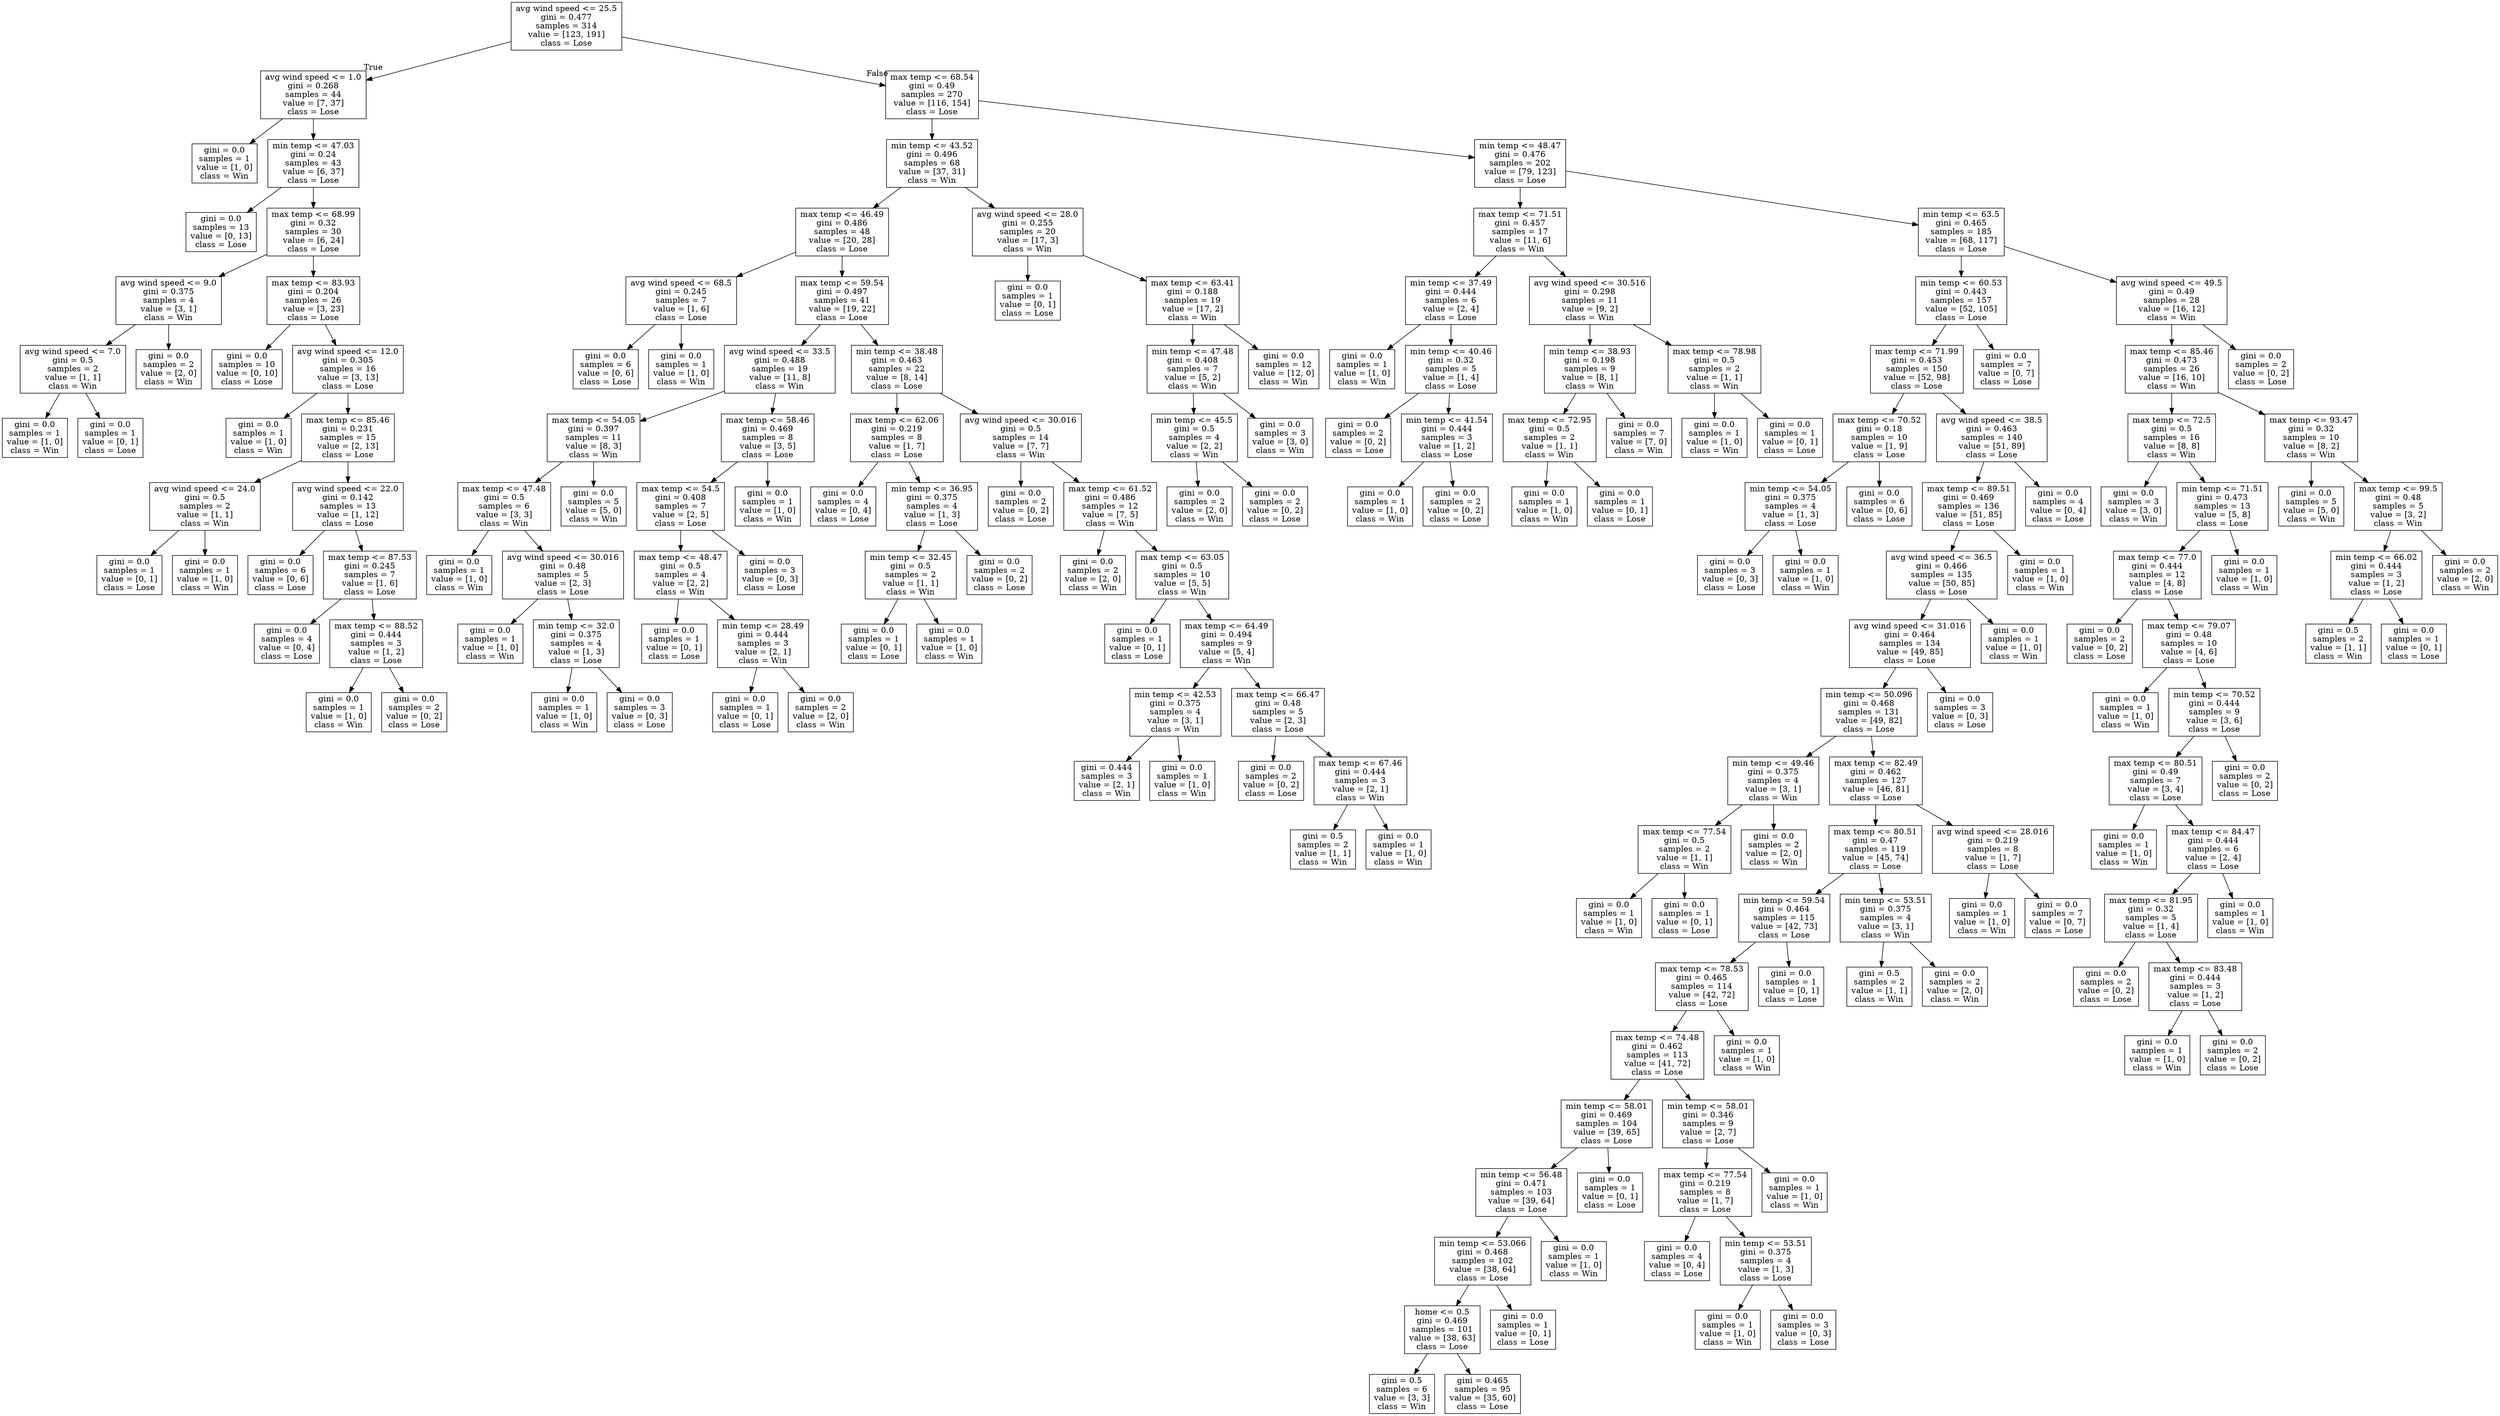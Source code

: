 digraph Tree {
node [shape=box] ;
0 [label="avg wind speed <= 25.5\ngini = 0.477\nsamples = 314\nvalue = [123, 191]\nclass = Lose"] ;
1 [label="avg wind speed <= 1.0\ngini = 0.268\nsamples = 44\nvalue = [7, 37]\nclass = Lose"] ;
0 -> 1 [labeldistance=2.5, labelangle=45, headlabel="True"] ;
2 [label="gini = 0.0\nsamples = 1\nvalue = [1, 0]\nclass = Win"] ;
1 -> 2 ;
3 [label="min temp <= 47.03\ngini = 0.24\nsamples = 43\nvalue = [6, 37]\nclass = Lose"] ;
1 -> 3 ;
4 [label="gini = 0.0\nsamples = 13\nvalue = [0, 13]\nclass = Lose"] ;
3 -> 4 ;
5 [label="max temp <= 68.99\ngini = 0.32\nsamples = 30\nvalue = [6, 24]\nclass = Lose"] ;
3 -> 5 ;
6 [label="avg wind speed <= 9.0\ngini = 0.375\nsamples = 4\nvalue = [3, 1]\nclass = Win"] ;
5 -> 6 ;
7 [label="avg wind speed <= 7.0\ngini = 0.5\nsamples = 2\nvalue = [1, 1]\nclass = Win"] ;
6 -> 7 ;
8 [label="gini = 0.0\nsamples = 1\nvalue = [1, 0]\nclass = Win"] ;
7 -> 8 ;
9 [label="gini = 0.0\nsamples = 1\nvalue = [0, 1]\nclass = Lose"] ;
7 -> 9 ;
10 [label="gini = 0.0\nsamples = 2\nvalue = [2, 0]\nclass = Win"] ;
6 -> 10 ;
11 [label="max temp <= 83.93\ngini = 0.204\nsamples = 26\nvalue = [3, 23]\nclass = Lose"] ;
5 -> 11 ;
12 [label="gini = 0.0\nsamples = 10\nvalue = [0, 10]\nclass = Lose"] ;
11 -> 12 ;
13 [label="avg wind speed <= 12.0\ngini = 0.305\nsamples = 16\nvalue = [3, 13]\nclass = Lose"] ;
11 -> 13 ;
14 [label="gini = 0.0\nsamples = 1\nvalue = [1, 0]\nclass = Win"] ;
13 -> 14 ;
15 [label="max temp <= 85.46\ngini = 0.231\nsamples = 15\nvalue = [2, 13]\nclass = Lose"] ;
13 -> 15 ;
16 [label="avg wind speed <= 24.0\ngini = 0.5\nsamples = 2\nvalue = [1, 1]\nclass = Win"] ;
15 -> 16 ;
17 [label="gini = 0.0\nsamples = 1\nvalue = [0, 1]\nclass = Lose"] ;
16 -> 17 ;
18 [label="gini = 0.0\nsamples = 1\nvalue = [1, 0]\nclass = Win"] ;
16 -> 18 ;
19 [label="avg wind speed <= 22.0\ngini = 0.142\nsamples = 13\nvalue = [1, 12]\nclass = Lose"] ;
15 -> 19 ;
20 [label="gini = 0.0\nsamples = 6\nvalue = [0, 6]\nclass = Lose"] ;
19 -> 20 ;
21 [label="max temp <= 87.53\ngini = 0.245\nsamples = 7\nvalue = [1, 6]\nclass = Lose"] ;
19 -> 21 ;
22 [label="gini = 0.0\nsamples = 4\nvalue = [0, 4]\nclass = Lose"] ;
21 -> 22 ;
23 [label="max temp <= 88.52\ngini = 0.444\nsamples = 3\nvalue = [1, 2]\nclass = Lose"] ;
21 -> 23 ;
24 [label="gini = 0.0\nsamples = 1\nvalue = [1, 0]\nclass = Win"] ;
23 -> 24 ;
25 [label="gini = 0.0\nsamples = 2\nvalue = [0, 2]\nclass = Lose"] ;
23 -> 25 ;
26 [label="max temp <= 68.54\ngini = 0.49\nsamples = 270\nvalue = [116, 154]\nclass = Lose"] ;
0 -> 26 [labeldistance=2.5, labelangle=-45, headlabel="False"] ;
27 [label="min temp <= 43.52\ngini = 0.496\nsamples = 68\nvalue = [37, 31]\nclass = Win"] ;
26 -> 27 ;
28 [label="max temp <= 46.49\ngini = 0.486\nsamples = 48\nvalue = [20, 28]\nclass = Lose"] ;
27 -> 28 ;
29 [label="avg wind speed <= 68.5\ngini = 0.245\nsamples = 7\nvalue = [1, 6]\nclass = Lose"] ;
28 -> 29 ;
30 [label="gini = 0.0\nsamples = 6\nvalue = [0, 6]\nclass = Lose"] ;
29 -> 30 ;
31 [label="gini = 0.0\nsamples = 1\nvalue = [1, 0]\nclass = Win"] ;
29 -> 31 ;
32 [label="max temp <= 59.54\ngini = 0.497\nsamples = 41\nvalue = [19, 22]\nclass = Lose"] ;
28 -> 32 ;
33 [label="avg wind speed <= 33.5\ngini = 0.488\nsamples = 19\nvalue = [11, 8]\nclass = Win"] ;
32 -> 33 ;
34 [label="max temp <= 54.05\ngini = 0.397\nsamples = 11\nvalue = [8, 3]\nclass = Win"] ;
33 -> 34 ;
35 [label="max temp <= 47.48\ngini = 0.5\nsamples = 6\nvalue = [3, 3]\nclass = Win"] ;
34 -> 35 ;
36 [label="gini = 0.0\nsamples = 1\nvalue = [1, 0]\nclass = Win"] ;
35 -> 36 ;
37 [label="avg wind speed <= 30.016\ngini = 0.48\nsamples = 5\nvalue = [2, 3]\nclass = Lose"] ;
35 -> 37 ;
38 [label="gini = 0.0\nsamples = 1\nvalue = [1, 0]\nclass = Win"] ;
37 -> 38 ;
39 [label="min temp <= 32.0\ngini = 0.375\nsamples = 4\nvalue = [1, 3]\nclass = Lose"] ;
37 -> 39 ;
40 [label="gini = 0.0\nsamples = 1\nvalue = [1, 0]\nclass = Win"] ;
39 -> 40 ;
41 [label="gini = 0.0\nsamples = 3\nvalue = [0, 3]\nclass = Lose"] ;
39 -> 41 ;
42 [label="gini = 0.0\nsamples = 5\nvalue = [5, 0]\nclass = Win"] ;
34 -> 42 ;
43 [label="max temp <= 58.46\ngini = 0.469\nsamples = 8\nvalue = [3, 5]\nclass = Lose"] ;
33 -> 43 ;
44 [label="max temp <= 54.5\ngini = 0.408\nsamples = 7\nvalue = [2, 5]\nclass = Lose"] ;
43 -> 44 ;
45 [label="max temp <= 48.47\ngini = 0.5\nsamples = 4\nvalue = [2, 2]\nclass = Win"] ;
44 -> 45 ;
46 [label="gini = 0.0\nsamples = 1\nvalue = [0, 1]\nclass = Lose"] ;
45 -> 46 ;
47 [label="min temp <= 28.49\ngini = 0.444\nsamples = 3\nvalue = [2, 1]\nclass = Win"] ;
45 -> 47 ;
48 [label="gini = 0.0\nsamples = 1\nvalue = [0, 1]\nclass = Lose"] ;
47 -> 48 ;
49 [label="gini = 0.0\nsamples = 2\nvalue = [2, 0]\nclass = Win"] ;
47 -> 49 ;
50 [label="gini = 0.0\nsamples = 3\nvalue = [0, 3]\nclass = Lose"] ;
44 -> 50 ;
51 [label="gini = 0.0\nsamples = 1\nvalue = [1, 0]\nclass = Win"] ;
43 -> 51 ;
52 [label="min temp <= 38.48\ngini = 0.463\nsamples = 22\nvalue = [8, 14]\nclass = Lose"] ;
32 -> 52 ;
53 [label="max temp <= 62.06\ngini = 0.219\nsamples = 8\nvalue = [1, 7]\nclass = Lose"] ;
52 -> 53 ;
54 [label="gini = 0.0\nsamples = 4\nvalue = [0, 4]\nclass = Lose"] ;
53 -> 54 ;
55 [label="min temp <= 36.95\ngini = 0.375\nsamples = 4\nvalue = [1, 3]\nclass = Lose"] ;
53 -> 55 ;
56 [label="min temp <= 32.45\ngini = 0.5\nsamples = 2\nvalue = [1, 1]\nclass = Win"] ;
55 -> 56 ;
57 [label="gini = 0.0\nsamples = 1\nvalue = [0, 1]\nclass = Lose"] ;
56 -> 57 ;
58 [label="gini = 0.0\nsamples = 1\nvalue = [1, 0]\nclass = Win"] ;
56 -> 58 ;
59 [label="gini = 0.0\nsamples = 2\nvalue = [0, 2]\nclass = Lose"] ;
55 -> 59 ;
60 [label="avg wind speed <= 30.016\ngini = 0.5\nsamples = 14\nvalue = [7, 7]\nclass = Win"] ;
52 -> 60 ;
61 [label="gini = 0.0\nsamples = 2\nvalue = [0, 2]\nclass = Lose"] ;
60 -> 61 ;
62 [label="max temp <= 61.52\ngini = 0.486\nsamples = 12\nvalue = [7, 5]\nclass = Win"] ;
60 -> 62 ;
63 [label="gini = 0.0\nsamples = 2\nvalue = [2, 0]\nclass = Win"] ;
62 -> 63 ;
64 [label="max temp <= 63.05\ngini = 0.5\nsamples = 10\nvalue = [5, 5]\nclass = Win"] ;
62 -> 64 ;
65 [label="gini = 0.0\nsamples = 1\nvalue = [0, 1]\nclass = Lose"] ;
64 -> 65 ;
66 [label="max temp <= 64.49\ngini = 0.494\nsamples = 9\nvalue = [5, 4]\nclass = Win"] ;
64 -> 66 ;
67 [label="min temp <= 42.53\ngini = 0.375\nsamples = 4\nvalue = [3, 1]\nclass = Win"] ;
66 -> 67 ;
68 [label="gini = 0.444\nsamples = 3\nvalue = [2, 1]\nclass = Win"] ;
67 -> 68 ;
69 [label="gini = 0.0\nsamples = 1\nvalue = [1, 0]\nclass = Win"] ;
67 -> 69 ;
70 [label="max temp <= 66.47\ngini = 0.48\nsamples = 5\nvalue = [2, 3]\nclass = Lose"] ;
66 -> 70 ;
71 [label="gini = 0.0\nsamples = 2\nvalue = [0, 2]\nclass = Lose"] ;
70 -> 71 ;
72 [label="max temp <= 67.46\ngini = 0.444\nsamples = 3\nvalue = [2, 1]\nclass = Win"] ;
70 -> 72 ;
73 [label="gini = 0.5\nsamples = 2\nvalue = [1, 1]\nclass = Win"] ;
72 -> 73 ;
74 [label="gini = 0.0\nsamples = 1\nvalue = [1, 0]\nclass = Win"] ;
72 -> 74 ;
75 [label="avg wind speed <= 28.0\ngini = 0.255\nsamples = 20\nvalue = [17, 3]\nclass = Win"] ;
27 -> 75 ;
76 [label="gini = 0.0\nsamples = 1\nvalue = [0, 1]\nclass = Lose"] ;
75 -> 76 ;
77 [label="max temp <= 63.41\ngini = 0.188\nsamples = 19\nvalue = [17, 2]\nclass = Win"] ;
75 -> 77 ;
78 [label="min temp <= 47.48\ngini = 0.408\nsamples = 7\nvalue = [5, 2]\nclass = Win"] ;
77 -> 78 ;
79 [label="min temp <= 45.5\ngini = 0.5\nsamples = 4\nvalue = [2, 2]\nclass = Win"] ;
78 -> 79 ;
80 [label="gini = 0.0\nsamples = 2\nvalue = [2, 0]\nclass = Win"] ;
79 -> 80 ;
81 [label="gini = 0.0\nsamples = 2\nvalue = [0, 2]\nclass = Lose"] ;
79 -> 81 ;
82 [label="gini = 0.0\nsamples = 3\nvalue = [3, 0]\nclass = Win"] ;
78 -> 82 ;
83 [label="gini = 0.0\nsamples = 12\nvalue = [12, 0]\nclass = Win"] ;
77 -> 83 ;
84 [label="min temp <= 48.47\ngini = 0.476\nsamples = 202\nvalue = [79, 123]\nclass = Lose"] ;
26 -> 84 ;
85 [label="max temp <= 71.51\ngini = 0.457\nsamples = 17\nvalue = [11, 6]\nclass = Win"] ;
84 -> 85 ;
86 [label="min temp <= 37.49\ngini = 0.444\nsamples = 6\nvalue = [2, 4]\nclass = Lose"] ;
85 -> 86 ;
87 [label="gini = 0.0\nsamples = 1\nvalue = [1, 0]\nclass = Win"] ;
86 -> 87 ;
88 [label="min temp <= 40.46\ngini = 0.32\nsamples = 5\nvalue = [1, 4]\nclass = Lose"] ;
86 -> 88 ;
89 [label="gini = 0.0\nsamples = 2\nvalue = [0, 2]\nclass = Lose"] ;
88 -> 89 ;
90 [label="min temp <= 41.54\ngini = 0.444\nsamples = 3\nvalue = [1, 2]\nclass = Lose"] ;
88 -> 90 ;
91 [label="gini = 0.0\nsamples = 1\nvalue = [1, 0]\nclass = Win"] ;
90 -> 91 ;
92 [label="gini = 0.0\nsamples = 2\nvalue = [0, 2]\nclass = Lose"] ;
90 -> 92 ;
93 [label="avg wind speed <= 30.516\ngini = 0.298\nsamples = 11\nvalue = [9, 2]\nclass = Win"] ;
85 -> 93 ;
94 [label="min temp <= 38.93\ngini = 0.198\nsamples = 9\nvalue = [8, 1]\nclass = Win"] ;
93 -> 94 ;
95 [label="max temp <= 72.95\ngini = 0.5\nsamples = 2\nvalue = [1, 1]\nclass = Win"] ;
94 -> 95 ;
96 [label="gini = 0.0\nsamples = 1\nvalue = [1, 0]\nclass = Win"] ;
95 -> 96 ;
97 [label="gini = 0.0\nsamples = 1\nvalue = [0, 1]\nclass = Lose"] ;
95 -> 97 ;
98 [label="gini = 0.0\nsamples = 7\nvalue = [7, 0]\nclass = Win"] ;
94 -> 98 ;
99 [label="max temp <= 78.98\ngini = 0.5\nsamples = 2\nvalue = [1, 1]\nclass = Win"] ;
93 -> 99 ;
100 [label="gini = 0.0\nsamples = 1\nvalue = [1, 0]\nclass = Win"] ;
99 -> 100 ;
101 [label="gini = 0.0\nsamples = 1\nvalue = [0, 1]\nclass = Lose"] ;
99 -> 101 ;
102 [label="min temp <= 63.5\ngini = 0.465\nsamples = 185\nvalue = [68, 117]\nclass = Lose"] ;
84 -> 102 ;
103 [label="min temp <= 60.53\ngini = 0.443\nsamples = 157\nvalue = [52, 105]\nclass = Lose"] ;
102 -> 103 ;
104 [label="max temp <= 71.99\ngini = 0.453\nsamples = 150\nvalue = [52, 98]\nclass = Lose"] ;
103 -> 104 ;
105 [label="max temp <= 70.52\ngini = 0.18\nsamples = 10\nvalue = [1, 9]\nclass = Lose"] ;
104 -> 105 ;
106 [label="min temp <= 54.05\ngini = 0.375\nsamples = 4\nvalue = [1, 3]\nclass = Lose"] ;
105 -> 106 ;
107 [label="gini = 0.0\nsamples = 3\nvalue = [0, 3]\nclass = Lose"] ;
106 -> 107 ;
108 [label="gini = 0.0\nsamples = 1\nvalue = [1, 0]\nclass = Win"] ;
106 -> 108 ;
109 [label="gini = 0.0\nsamples = 6\nvalue = [0, 6]\nclass = Lose"] ;
105 -> 109 ;
110 [label="avg wind speed <= 38.5\ngini = 0.463\nsamples = 140\nvalue = [51, 89]\nclass = Lose"] ;
104 -> 110 ;
111 [label="max temp <= 89.51\ngini = 0.469\nsamples = 136\nvalue = [51, 85]\nclass = Lose"] ;
110 -> 111 ;
112 [label="avg wind speed <= 36.5\ngini = 0.466\nsamples = 135\nvalue = [50, 85]\nclass = Lose"] ;
111 -> 112 ;
113 [label="avg wind speed <= 31.016\ngini = 0.464\nsamples = 134\nvalue = [49, 85]\nclass = Lose"] ;
112 -> 113 ;
114 [label="min temp <= 50.096\ngini = 0.468\nsamples = 131\nvalue = [49, 82]\nclass = Lose"] ;
113 -> 114 ;
115 [label="min temp <= 49.46\ngini = 0.375\nsamples = 4\nvalue = [3, 1]\nclass = Win"] ;
114 -> 115 ;
116 [label="max temp <= 77.54\ngini = 0.5\nsamples = 2\nvalue = [1, 1]\nclass = Win"] ;
115 -> 116 ;
117 [label="gini = 0.0\nsamples = 1\nvalue = [1, 0]\nclass = Win"] ;
116 -> 117 ;
118 [label="gini = 0.0\nsamples = 1\nvalue = [0, 1]\nclass = Lose"] ;
116 -> 118 ;
119 [label="gini = 0.0\nsamples = 2\nvalue = [2, 0]\nclass = Win"] ;
115 -> 119 ;
120 [label="max temp <= 82.49\ngini = 0.462\nsamples = 127\nvalue = [46, 81]\nclass = Lose"] ;
114 -> 120 ;
121 [label="max temp <= 80.51\ngini = 0.47\nsamples = 119\nvalue = [45, 74]\nclass = Lose"] ;
120 -> 121 ;
122 [label="min temp <= 59.54\ngini = 0.464\nsamples = 115\nvalue = [42, 73]\nclass = Lose"] ;
121 -> 122 ;
123 [label="max temp <= 78.53\ngini = 0.465\nsamples = 114\nvalue = [42, 72]\nclass = Lose"] ;
122 -> 123 ;
124 [label="max temp <= 74.48\ngini = 0.462\nsamples = 113\nvalue = [41, 72]\nclass = Lose"] ;
123 -> 124 ;
125 [label="min temp <= 58.01\ngini = 0.469\nsamples = 104\nvalue = [39, 65]\nclass = Lose"] ;
124 -> 125 ;
126 [label="min temp <= 56.48\ngini = 0.471\nsamples = 103\nvalue = [39, 64]\nclass = Lose"] ;
125 -> 126 ;
127 [label="min temp <= 53.066\ngini = 0.468\nsamples = 102\nvalue = [38, 64]\nclass = Lose"] ;
126 -> 127 ;
128 [label="home <= 0.5\ngini = 0.469\nsamples = 101\nvalue = [38, 63]\nclass = Lose"] ;
127 -> 128 ;
129 [label="gini = 0.5\nsamples = 6\nvalue = [3, 3]\nclass = Win"] ;
128 -> 129 ;
130 [label="gini = 0.465\nsamples = 95\nvalue = [35, 60]\nclass = Lose"] ;
128 -> 130 ;
131 [label="gini = 0.0\nsamples = 1\nvalue = [0, 1]\nclass = Lose"] ;
127 -> 131 ;
132 [label="gini = 0.0\nsamples = 1\nvalue = [1, 0]\nclass = Win"] ;
126 -> 132 ;
133 [label="gini = 0.0\nsamples = 1\nvalue = [0, 1]\nclass = Lose"] ;
125 -> 133 ;
134 [label="min temp <= 58.01\ngini = 0.346\nsamples = 9\nvalue = [2, 7]\nclass = Lose"] ;
124 -> 134 ;
135 [label="max temp <= 77.54\ngini = 0.219\nsamples = 8\nvalue = [1, 7]\nclass = Lose"] ;
134 -> 135 ;
136 [label="gini = 0.0\nsamples = 4\nvalue = [0, 4]\nclass = Lose"] ;
135 -> 136 ;
137 [label="min temp <= 53.51\ngini = 0.375\nsamples = 4\nvalue = [1, 3]\nclass = Lose"] ;
135 -> 137 ;
138 [label="gini = 0.0\nsamples = 1\nvalue = [1, 0]\nclass = Win"] ;
137 -> 138 ;
139 [label="gini = 0.0\nsamples = 3\nvalue = [0, 3]\nclass = Lose"] ;
137 -> 139 ;
140 [label="gini = 0.0\nsamples = 1\nvalue = [1, 0]\nclass = Win"] ;
134 -> 140 ;
141 [label="gini = 0.0\nsamples = 1\nvalue = [1, 0]\nclass = Win"] ;
123 -> 141 ;
142 [label="gini = 0.0\nsamples = 1\nvalue = [0, 1]\nclass = Lose"] ;
122 -> 142 ;
143 [label="min temp <= 53.51\ngini = 0.375\nsamples = 4\nvalue = [3, 1]\nclass = Win"] ;
121 -> 143 ;
144 [label="gini = 0.5\nsamples = 2\nvalue = [1, 1]\nclass = Win"] ;
143 -> 144 ;
145 [label="gini = 0.0\nsamples = 2\nvalue = [2, 0]\nclass = Win"] ;
143 -> 145 ;
146 [label="avg wind speed <= 28.016\ngini = 0.219\nsamples = 8\nvalue = [1, 7]\nclass = Lose"] ;
120 -> 146 ;
147 [label="gini = 0.0\nsamples = 1\nvalue = [1, 0]\nclass = Win"] ;
146 -> 147 ;
148 [label="gini = 0.0\nsamples = 7\nvalue = [0, 7]\nclass = Lose"] ;
146 -> 148 ;
149 [label="gini = 0.0\nsamples = 3\nvalue = [0, 3]\nclass = Lose"] ;
113 -> 149 ;
150 [label="gini = 0.0\nsamples = 1\nvalue = [1, 0]\nclass = Win"] ;
112 -> 150 ;
151 [label="gini = 0.0\nsamples = 1\nvalue = [1, 0]\nclass = Win"] ;
111 -> 151 ;
152 [label="gini = 0.0\nsamples = 4\nvalue = [0, 4]\nclass = Lose"] ;
110 -> 152 ;
153 [label="gini = 0.0\nsamples = 7\nvalue = [0, 7]\nclass = Lose"] ;
103 -> 153 ;
154 [label="avg wind speed <= 49.5\ngini = 0.49\nsamples = 28\nvalue = [16, 12]\nclass = Win"] ;
102 -> 154 ;
155 [label="max temp <= 85.46\ngini = 0.473\nsamples = 26\nvalue = [16, 10]\nclass = Win"] ;
154 -> 155 ;
156 [label="max temp <= 72.5\ngini = 0.5\nsamples = 16\nvalue = [8, 8]\nclass = Win"] ;
155 -> 156 ;
157 [label="gini = 0.0\nsamples = 3\nvalue = [3, 0]\nclass = Win"] ;
156 -> 157 ;
158 [label="min temp <= 71.51\ngini = 0.473\nsamples = 13\nvalue = [5, 8]\nclass = Lose"] ;
156 -> 158 ;
159 [label="max temp <= 77.0\ngini = 0.444\nsamples = 12\nvalue = [4, 8]\nclass = Lose"] ;
158 -> 159 ;
160 [label="gini = 0.0\nsamples = 2\nvalue = [0, 2]\nclass = Lose"] ;
159 -> 160 ;
161 [label="max temp <= 79.07\ngini = 0.48\nsamples = 10\nvalue = [4, 6]\nclass = Lose"] ;
159 -> 161 ;
162 [label="gini = 0.0\nsamples = 1\nvalue = [1, 0]\nclass = Win"] ;
161 -> 162 ;
163 [label="min temp <= 70.52\ngini = 0.444\nsamples = 9\nvalue = [3, 6]\nclass = Lose"] ;
161 -> 163 ;
164 [label="max temp <= 80.51\ngini = 0.49\nsamples = 7\nvalue = [3, 4]\nclass = Lose"] ;
163 -> 164 ;
165 [label="gini = 0.0\nsamples = 1\nvalue = [1, 0]\nclass = Win"] ;
164 -> 165 ;
166 [label="max temp <= 84.47\ngini = 0.444\nsamples = 6\nvalue = [2, 4]\nclass = Lose"] ;
164 -> 166 ;
167 [label="max temp <= 81.95\ngini = 0.32\nsamples = 5\nvalue = [1, 4]\nclass = Lose"] ;
166 -> 167 ;
168 [label="gini = 0.0\nsamples = 2\nvalue = [0, 2]\nclass = Lose"] ;
167 -> 168 ;
169 [label="max temp <= 83.48\ngini = 0.444\nsamples = 3\nvalue = [1, 2]\nclass = Lose"] ;
167 -> 169 ;
170 [label="gini = 0.0\nsamples = 1\nvalue = [1, 0]\nclass = Win"] ;
169 -> 170 ;
171 [label="gini = 0.0\nsamples = 2\nvalue = [0, 2]\nclass = Lose"] ;
169 -> 171 ;
172 [label="gini = 0.0\nsamples = 1\nvalue = [1, 0]\nclass = Win"] ;
166 -> 172 ;
173 [label="gini = 0.0\nsamples = 2\nvalue = [0, 2]\nclass = Lose"] ;
163 -> 173 ;
174 [label="gini = 0.0\nsamples = 1\nvalue = [1, 0]\nclass = Win"] ;
158 -> 174 ;
175 [label="max temp <= 93.47\ngini = 0.32\nsamples = 10\nvalue = [8, 2]\nclass = Win"] ;
155 -> 175 ;
176 [label="gini = 0.0\nsamples = 5\nvalue = [5, 0]\nclass = Win"] ;
175 -> 176 ;
177 [label="max temp <= 99.5\ngini = 0.48\nsamples = 5\nvalue = [3, 2]\nclass = Win"] ;
175 -> 177 ;
178 [label="min temp <= 66.02\ngini = 0.444\nsamples = 3\nvalue = [1, 2]\nclass = Lose"] ;
177 -> 178 ;
179 [label="gini = 0.5\nsamples = 2\nvalue = [1, 1]\nclass = Win"] ;
178 -> 179 ;
180 [label="gini = 0.0\nsamples = 1\nvalue = [0, 1]\nclass = Lose"] ;
178 -> 180 ;
181 [label="gini = 0.0\nsamples = 2\nvalue = [2, 0]\nclass = Win"] ;
177 -> 181 ;
182 [label="gini = 0.0\nsamples = 2\nvalue = [0, 2]\nclass = Lose"] ;
154 -> 182 ;
}